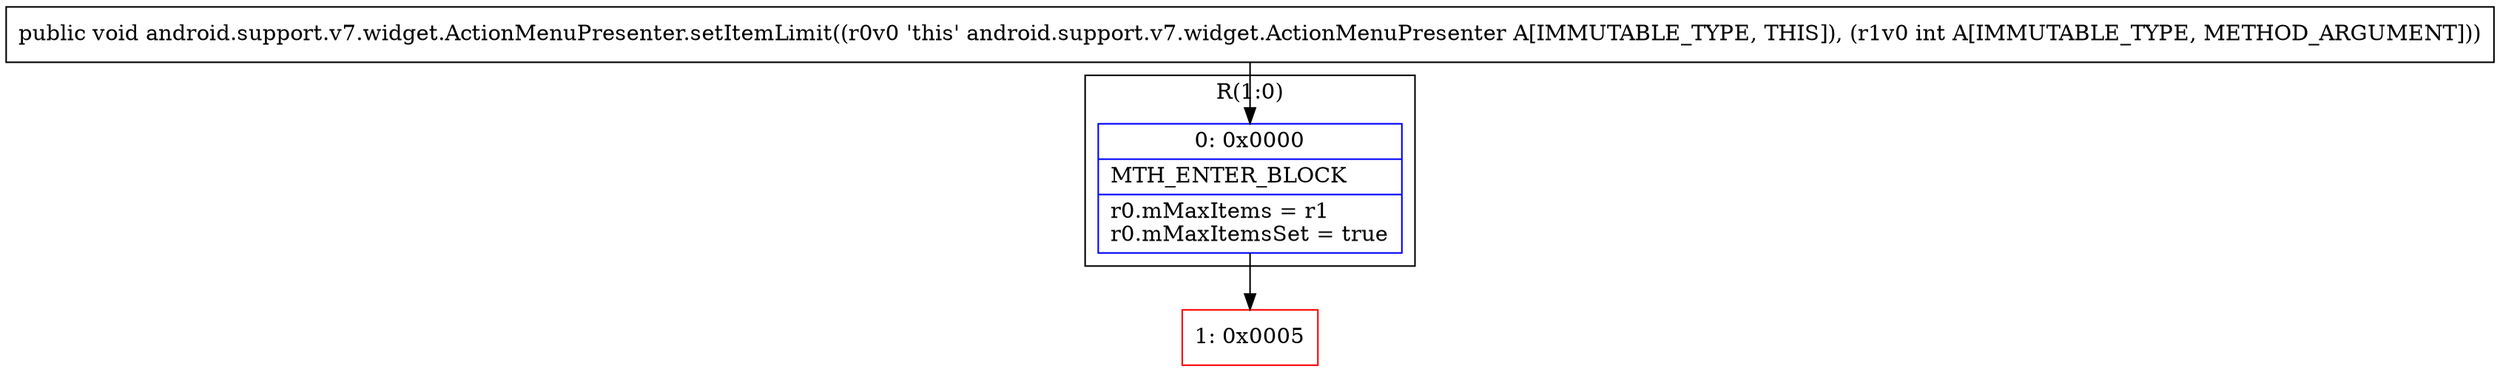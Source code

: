 digraph "CFG forandroid.support.v7.widget.ActionMenuPresenter.setItemLimit(I)V" {
subgraph cluster_Region_1892384705 {
label = "R(1:0)";
node [shape=record,color=blue];
Node_0 [shape=record,label="{0\:\ 0x0000|MTH_ENTER_BLOCK\l|r0.mMaxItems = r1\lr0.mMaxItemsSet = true\l}"];
}
Node_1 [shape=record,color=red,label="{1\:\ 0x0005}"];
MethodNode[shape=record,label="{public void android.support.v7.widget.ActionMenuPresenter.setItemLimit((r0v0 'this' android.support.v7.widget.ActionMenuPresenter A[IMMUTABLE_TYPE, THIS]), (r1v0 int A[IMMUTABLE_TYPE, METHOD_ARGUMENT])) }"];
MethodNode -> Node_0;
Node_0 -> Node_1;
}

